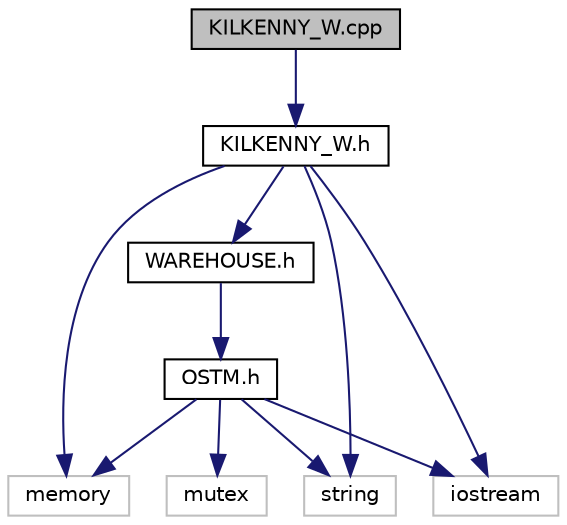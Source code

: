 digraph "KILKENNY_W.cpp"
{
  edge [fontname="Helvetica",fontsize="10",labelfontname="Helvetica",labelfontsize="10"];
  node [fontname="Helvetica",fontsize="10",shape=record];
  Node1 [label="KILKENNY_W.cpp",height=0.2,width=0.4,color="black", fillcolor="grey75", style="filled", fontcolor="black"];
  Node1 -> Node2 [color="midnightblue",fontsize="10",style="solid"];
  Node2 [label="KILKENNY_W.h",height=0.2,width=0.4,color="black", fillcolor="white", style="filled",URL="$_k_i_l_k_e_n_n_y___w_8h.html"];
  Node2 -> Node3 [color="midnightblue",fontsize="10",style="solid"];
  Node3 [label="WAREHOUSE.h",height=0.2,width=0.4,color="black", fillcolor="white", style="filled",URL="$_w_a_r_e_h_o_u_s_e_8h.html"];
  Node3 -> Node4 [color="midnightblue",fontsize="10",style="solid"];
  Node4 [label="OSTM.h",height=0.2,width=0.4,color="black", fillcolor="white", style="filled",URL="$_o_s_t_m_8h.html"];
  Node4 -> Node5 [color="midnightblue",fontsize="10",style="solid"];
  Node5 [label="mutex",height=0.2,width=0.4,color="grey75", fillcolor="white", style="filled"];
  Node4 -> Node6 [color="midnightblue",fontsize="10",style="solid"];
  Node6 [label="memory",height=0.2,width=0.4,color="grey75", fillcolor="white", style="filled"];
  Node4 -> Node7 [color="midnightblue",fontsize="10",style="solid"];
  Node7 [label="string",height=0.2,width=0.4,color="grey75", fillcolor="white", style="filled"];
  Node4 -> Node8 [color="midnightblue",fontsize="10",style="solid"];
  Node8 [label="iostream",height=0.2,width=0.4,color="grey75", fillcolor="white", style="filled"];
  Node2 -> Node7 [color="midnightblue",fontsize="10",style="solid"];
  Node2 -> Node6 [color="midnightblue",fontsize="10",style="solid"];
  Node2 -> Node8 [color="midnightblue",fontsize="10",style="solid"];
}
